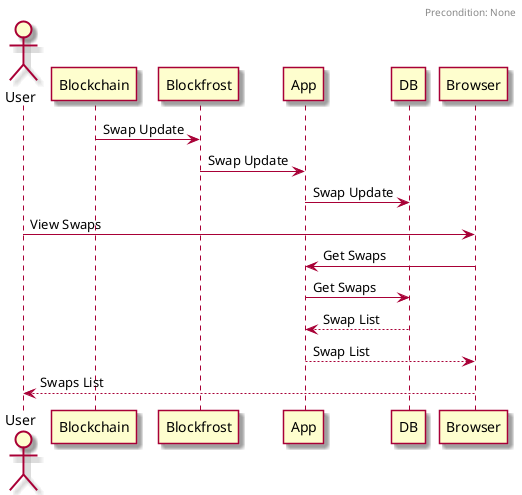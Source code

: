 @startuml view-swaps

skin rose
header Precondition: None
actor User

Blockchain -> Blockfrost : Swap Update
Blockfrost -> App : Swap Update
App -> DB : Swap Update
User -> Browser : View Swaps
Browser -> App : Get Swaps
App -> DB : Get Swaps 
DB --> App : Swap List
App --> Browser : Swap List
Browser --> User : Swaps List

@enduml